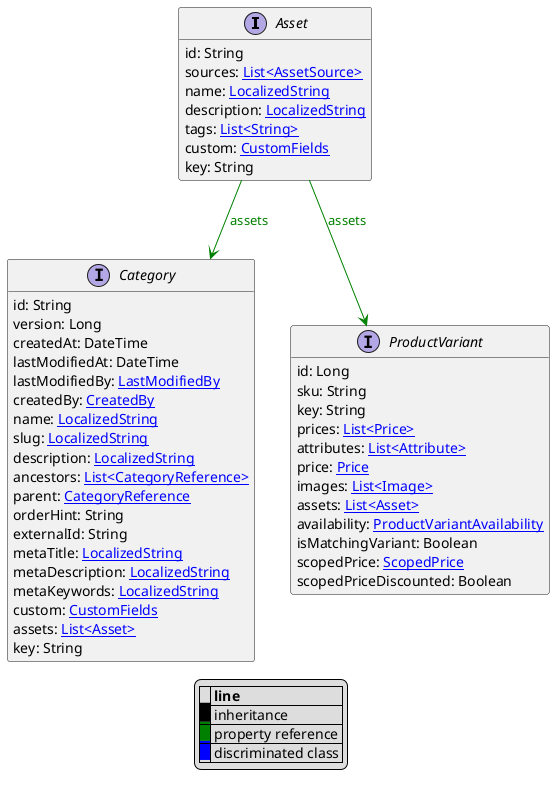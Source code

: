 @startuml

hide empty fields
hide empty methods
legend
|= |= line |
|<back:black>   </back>| inheritance |
|<back:green>   </back>| property reference |
|<back:blue>   </back>| discriminated class |
endlegend
interface Asset [[Asset.svg]]  {
    id: String
    sources: [[AssetSource.svg List<AssetSource>]]
    name: [[LocalizedString.svg LocalizedString]]
    description: [[LocalizedString.svg LocalizedString]]
    tags: [[String.svg List<String>]]
    custom: [[CustomFields.svg CustomFields]]
    key: String
}



interface Category [[Category.svg]]  {
    id: String
    version: Long
    createdAt: DateTime
    lastModifiedAt: DateTime
    lastModifiedBy: [[LastModifiedBy.svg LastModifiedBy]]
    createdBy: [[CreatedBy.svg CreatedBy]]
    name: [[LocalizedString.svg LocalizedString]]
    slug: [[LocalizedString.svg LocalizedString]]
    description: [[LocalizedString.svg LocalizedString]]
    ancestors: [[CategoryReference.svg List<CategoryReference>]]
    parent: [[CategoryReference.svg CategoryReference]]
    orderHint: String
    externalId: String
    metaTitle: [[LocalizedString.svg LocalizedString]]
    metaDescription: [[LocalizedString.svg LocalizedString]]
    metaKeywords: [[LocalizedString.svg LocalizedString]]
    custom: [[CustomFields.svg CustomFields]]
    assets: [[Asset.svg List<Asset>]]
    key: String
}
interface ProductVariant [[ProductVariant.svg]]  {
    id: Long
    sku: String
    key: String
    prices: [[Price.svg List<Price>]]
    attributes: [[Attribute.svg List<Attribute>]]
    price: [[Price.svg Price]]
    images: [[Image.svg List<Image>]]
    assets: [[Asset.svg List<Asset>]]
    availability: [[ProductVariantAvailability.svg ProductVariantAvailability]]
    isMatchingVariant: Boolean
    scopedPrice: [[ScopedPrice.svg ScopedPrice]]
    scopedPriceDiscounted: Boolean
}

Asset --> Category #green;text:green : "assets"
Asset --> ProductVariant #green;text:green : "assets"
@enduml
